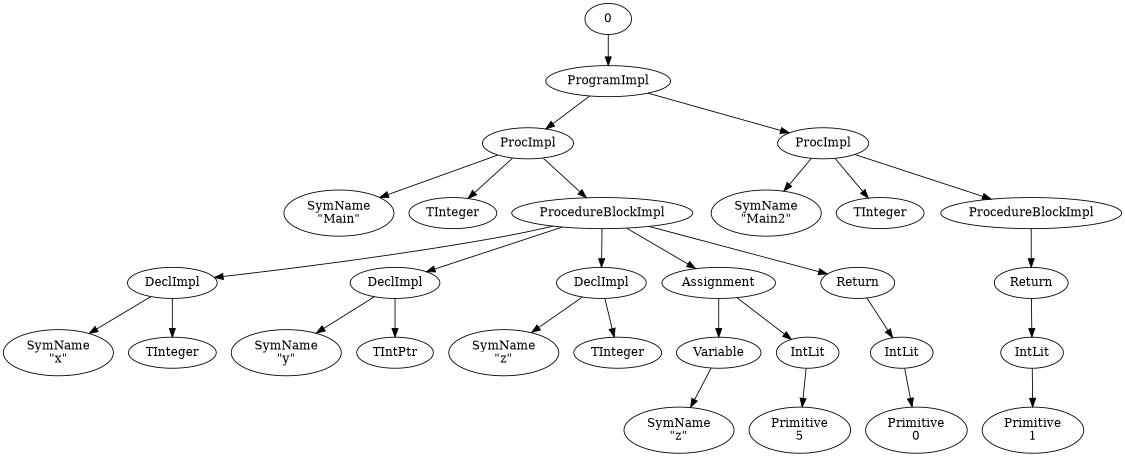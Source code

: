 digraph G { page="8.5,11"; size="7.5, 10"; 
"0" -> "1"
"1" [label="ProgramImpl"]
"1" -> "2"
"2" [label="ProcImpl"]
"2" -> "3"
"3" [label="SymName\n\"Main\""]
"2" -> "4"
"4" [label="TInteger"]
"2" -> "5"
"5" [label="ProcedureBlockImpl"]
"5" -> "6"
"6" [label="DeclImpl"]
"6" -> "7"
"7" [label="SymName\n\"x\""]
"6" -> "8"
"8" [label="TInteger"]
"5" -> "9"
"9" [label="DeclImpl"]
"9" -> "10"
"10" [label="SymName\n\"y\""]
"9" -> "11"
"11" [label="TIntPtr"]
"5" -> "12"
"12" [label="DeclImpl"]
"12" -> "13"
"13" [label="SymName\n\"z\""]
"12" -> "14"
"14" [label="TInteger"]
"5" -> "15"
"15" [label="Assignment"]
"15" -> "16"
"16" [label="Variable"]
"16" -> "17"
"17" [label="SymName\n\"z\""]
"15" -> "18"
"18" [label="IntLit"]
"18" -> "19"
"19" [label="Primitive\n5"]
"5" -> "20"
"20" [label="Return"]
"20" -> "21"
"21" [label="IntLit"]
"21" -> "22"
"22" [label="Primitive\n0"]
"1" -> "23"
"23" [label="ProcImpl"]
"23" -> "24"
"24" [label="SymName\n\"Main2\""]
"23" -> "25"
"25" [label="TInteger"]
"23" -> "26"
"26" [label="ProcedureBlockImpl"]
"26" -> "27"
"27" [label="Return"]
"27" -> "28"
"28" [label="IntLit"]
"28" -> "29"
"29" [label="Primitive\n1"]
}
